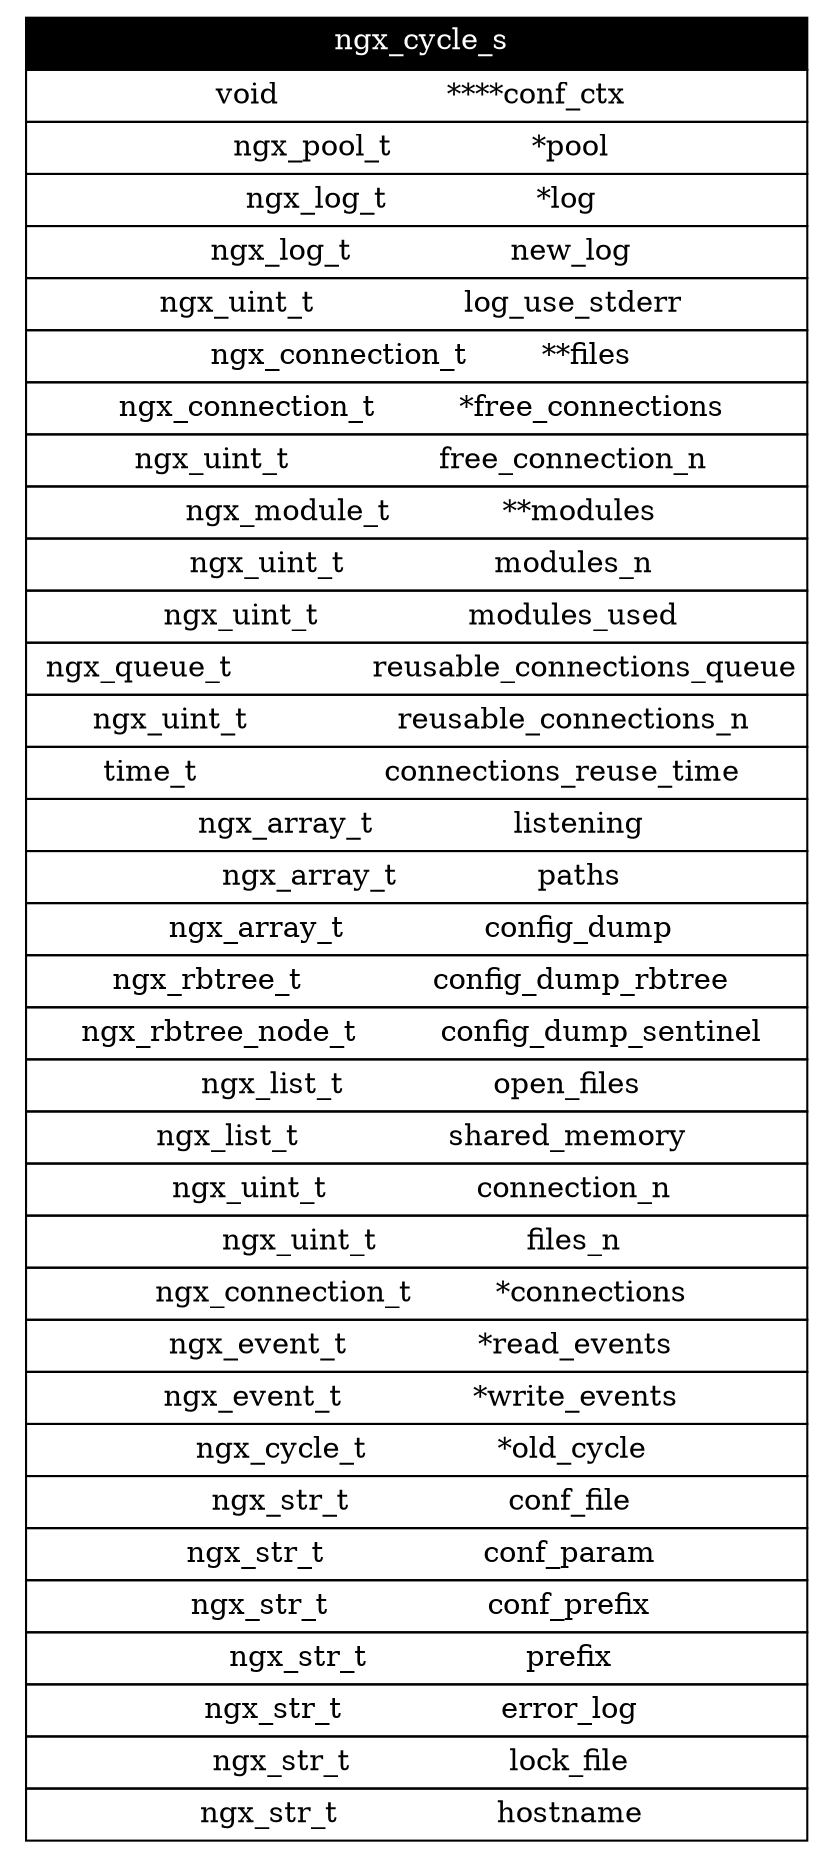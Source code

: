 digraph cycle {
    ngx_cycle_s [
        shape="none"
        label=<<table border='0' cellspacing='0' cellborder='1' cellpadding='4'> 
            <tr> <td bgcolor="black"> <font color="white"> ngx_cycle_s </font></td> </tr>
            <tr> <td> void                  ****conf_ctx</td> </tr>
            <tr> <td> ngx_pool_t               *pool</td> </tr>
            <tr> <td> ngx_log_t                *log</td> </tr>
            <tr> <td> ngx_log_t                 new_log</td> </tr>
            <tr> <td> ngx_uint_t                log_use_stderr</td> </tr>
            <tr> <td> ngx_connection_t        **files</td> </tr>
            <tr> <td> ngx_connection_t         *free_connections</td> </tr>
            <tr> <td> ngx_uint_t                free_connection_n</td> </tr>
            <tr> <td> ngx_module_t            **modules</td> </tr>
            <tr> <td> ngx_uint_t                modules_n</td> </tr>
            <tr> <td> ngx_uint_t                modules_used</td> </tr>
            <tr> <td> ngx_queue_t               reusable_connections_queue</td> </tr>
            <tr> <td> ngx_uint_t                reusable_connections_n</td> </tr>
            <tr> <td> time_t                    connections_reuse_time</td> </tr>
            <tr> <td> ngx_array_t               listening</td> </tr>
            <tr> <td> ngx_array_t               paths</td> </tr>
            <tr> <td> ngx_array_t               config_dump</td> </tr>
            <tr> <td> ngx_rbtree_t              config_dump_rbtree</td> </tr>
            <tr> <td> ngx_rbtree_node_t         config_dump_sentinel</td> </tr>
            <tr> <td> ngx_list_t                open_files</td> </tr>
            <tr> <td> ngx_list_t                shared_memory</td> </tr>
            <tr> <td> ngx_uint_t                connection_n</td> </tr>
            <tr> <td> ngx_uint_t                files_n</td> </tr>
            <tr> <td> ngx_connection_t         *connections</td> </tr>
            <tr> <td> ngx_event_t              *read_events</td> </tr>
            <tr> <td> ngx_event_t              *write_events</td> </tr>
            <tr> <td> ngx_cycle_t              *old_cycle</td> </tr>
            <tr> <td> ngx_str_t                 conf_file</td> </tr>
            <tr> <td> ngx_str_t                 conf_param</td> </tr>
            <tr> <td> ngx_str_t                 conf_prefix</td> </tr>
            <tr> <td> ngx_str_t                 prefix</td> </tr>
            <tr> <td> ngx_str_t                 error_log</td> </tr>
            <tr> <td> ngx_str_t                 lock_file</td> </tr>
            <tr> <td> ngx_str_t                 hostname</td> </tr>
        </table>>
    ]
}
